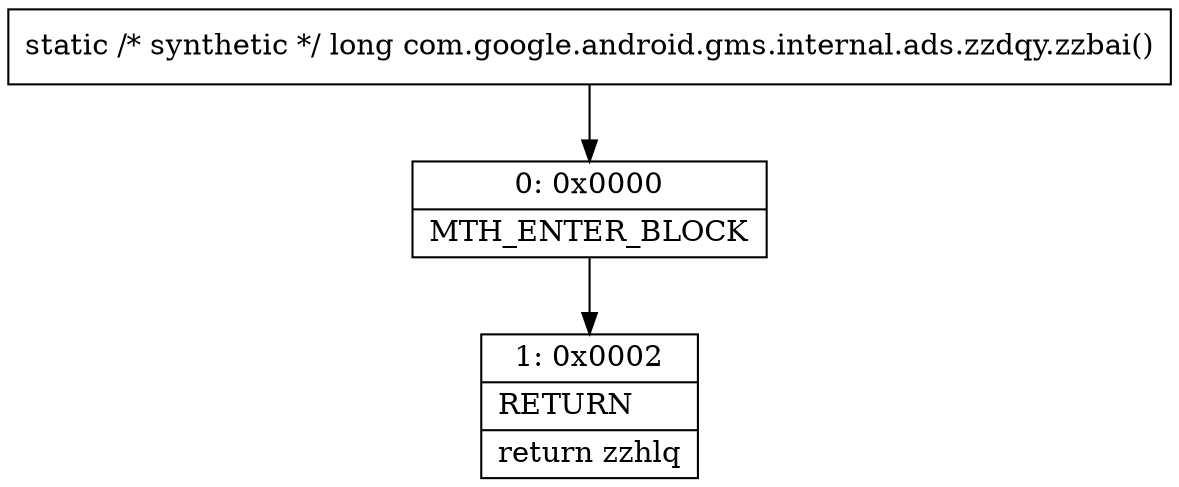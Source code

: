 digraph "CFG forcom.google.android.gms.internal.ads.zzdqy.zzbai()J" {
Node_0 [shape=record,label="{0\:\ 0x0000|MTH_ENTER_BLOCK\l}"];
Node_1 [shape=record,label="{1\:\ 0x0002|RETURN\l|return zzhlq\l}"];
MethodNode[shape=record,label="{static \/* synthetic *\/ long com.google.android.gms.internal.ads.zzdqy.zzbai() }"];
MethodNode -> Node_0;
Node_0 -> Node_1;
}

